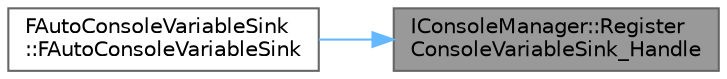 digraph "IConsoleManager::RegisterConsoleVariableSink_Handle"
{
 // INTERACTIVE_SVG=YES
 // LATEX_PDF_SIZE
  bgcolor="transparent";
  edge [fontname=Helvetica,fontsize=10,labelfontname=Helvetica,labelfontsize=10];
  node [fontname=Helvetica,fontsize=10,shape=box,height=0.2,width=0.4];
  rankdir="RL";
  Node1 [id="Node000001",label="IConsoleManager::Register\lConsoleVariableSink_Handle",height=0.2,width=0.4,color="gray40", fillcolor="grey60", style="filled", fontcolor="black",tooltip="The registered command is executed at few defined points (see CallAllConsoleVariableSinks)"];
  Node1 -> Node2 [id="edge1_Node000001_Node000002",dir="back",color="steelblue1",style="solid",tooltip=" "];
  Node2 [id="Node000002",label="FAutoConsoleVariableSink\l::FAutoConsoleVariableSink",height=0.2,width=0.4,color="grey40", fillcolor="white", style="filled",URL="$db/d58/classFAutoConsoleVariableSink.html#a8c1fd1b13d940dbf00cf5a5b37bcb15e",tooltip="Constructor, saves the argument for future removal from the console variable system."];
}
